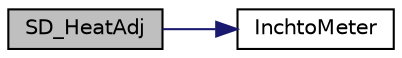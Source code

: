 digraph "SD_HeatAdj"
{
  edge [fontname="Helvetica",fontsize="10",labelfontname="Helvetica",labelfontsize="10"];
  node [fontname="Helvetica",fontsize="10",shape=record];
  rankdir="LR";
  Node1 [label="SD_HeatAdj",height=0.2,width=0.4,color="black", fillcolor="grey75", style="filled", fontcolor="black"];
  Node1 -> Node2 [color="midnightblue",fontsize="10",style="solid",fontname="Helvetica"];
  Node2 [label="InchtoMeter",height=0.2,width=0.4,color="black", fillcolor="white", style="filled",URL="$fof__sh2_8h.html#af409c3b3407a754dc98e7b74fc40f81c"];
}
